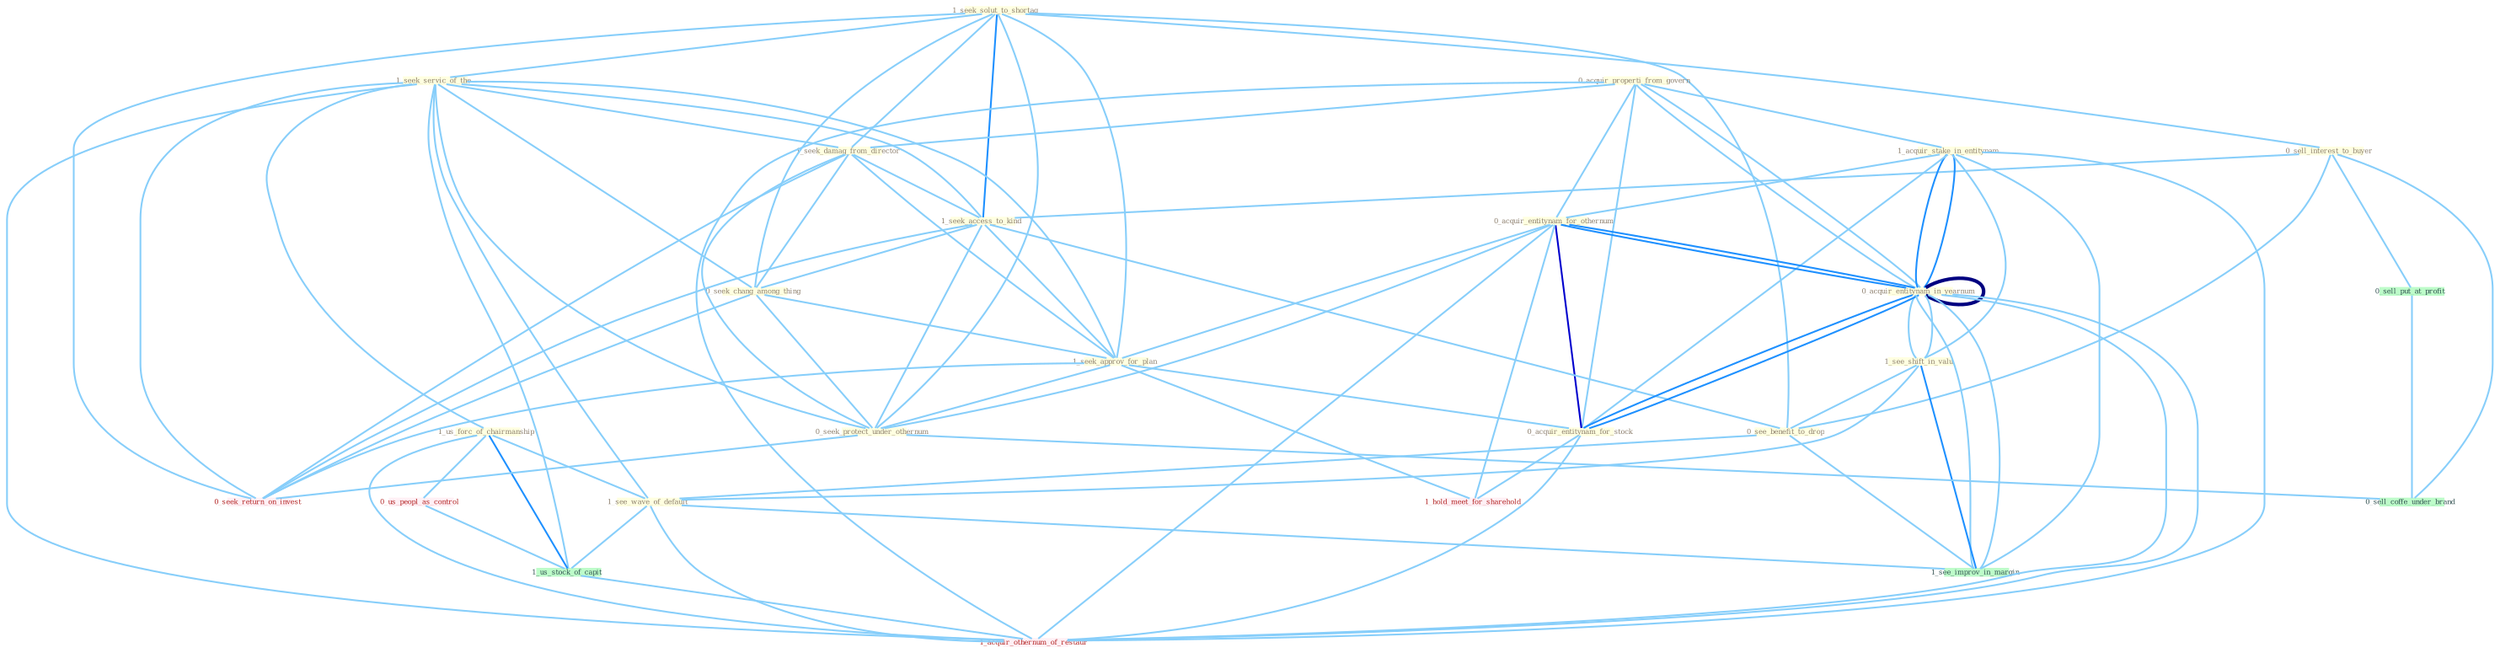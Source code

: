 Graph G{ 
    node
    [shape=polygon,style=filled,width=.5,height=.06,color="#BDFCC9",fixedsize=true,fontsize=4,
    fontcolor="#2f4f4f"];
    {node
    [color="#ffffe0", fontcolor="#8b7d6b"] "1_seek_solut_to_shortag " "0_sell_interest_to_buyer " "0_acquir_properti_from_govern " "1_acquir_stake_in_entitynam " "1_seek_servic_of_the " "0_acquir_entitynam_for_othernum " "1_seek_damag_from_director " "1_seek_access_to_kind " "0_acquir_entitynam_in_yearnum " "1_see_shift_in_valu " "0_seek_chang_among_thing " "1_seek_approv_for_plan " "0_acquir_entitynam_in_yearnum " "1_us_forc_of_chairmanship " "0_seek_protect_under_othernum " "0_see_benefit_to_drop " "0_acquir_entitynam_for_stock " "1_see_wave_of_default "}
{node [color="#fff0f5", fontcolor="#b22222"] "0_us_peopl_as_control " "0_seek_return_on_invest " "1_hold_meet_for_sharehold " "1_acquir_othernum_of_restaur "}
edge [color="#B0E2FF"];

	"1_seek_solut_to_shortag " -- "0_sell_interest_to_buyer " [w="1", color="#87cefa" ];
	"1_seek_solut_to_shortag " -- "1_seek_servic_of_the " [w="1", color="#87cefa" ];
	"1_seek_solut_to_shortag " -- "1_seek_damag_from_director " [w="1", color="#87cefa" ];
	"1_seek_solut_to_shortag " -- "1_seek_access_to_kind " [w="2", color="#1e90ff" , len=0.8];
	"1_seek_solut_to_shortag " -- "0_seek_chang_among_thing " [w="1", color="#87cefa" ];
	"1_seek_solut_to_shortag " -- "1_seek_approv_for_plan " [w="1", color="#87cefa" ];
	"1_seek_solut_to_shortag " -- "0_seek_protect_under_othernum " [w="1", color="#87cefa" ];
	"1_seek_solut_to_shortag " -- "0_see_benefit_to_drop " [w="1", color="#87cefa" ];
	"1_seek_solut_to_shortag " -- "0_seek_return_on_invest " [w="1", color="#87cefa" ];
	"0_sell_interest_to_buyer " -- "1_seek_access_to_kind " [w="1", color="#87cefa" ];
	"0_sell_interest_to_buyer " -- "0_see_benefit_to_drop " [w="1", color="#87cefa" ];
	"0_sell_interest_to_buyer " -- "0_sell_put_at_profit " [w="1", color="#87cefa" ];
	"0_sell_interest_to_buyer " -- "0_sell_coffe_under_brand " [w="1", color="#87cefa" ];
	"0_acquir_properti_from_govern " -- "1_acquir_stake_in_entitynam " [w="1", color="#87cefa" ];
	"0_acquir_properti_from_govern " -- "0_acquir_entitynam_for_othernum " [w="1", color="#87cefa" ];
	"0_acquir_properti_from_govern " -- "1_seek_damag_from_director " [w="1", color="#87cefa" ];
	"0_acquir_properti_from_govern " -- "0_acquir_entitynam_in_yearnum " [w="1", color="#87cefa" ];
	"0_acquir_properti_from_govern " -- "0_acquir_entitynam_in_yearnum " [w="1", color="#87cefa" ];
	"0_acquir_properti_from_govern " -- "0_acquir_entitynam_for_stock " [w="1", color="#87cefa" ];
	"0_acquir_properti_from_govern " -- "1_acquir_othernum_of_restaur " [w="1", color="#87cefa" ];
	"1_acquir_stake_in_entitynam " -- "0_acquir_entitynam_for_othernum " [w="1", color="#87cefa" ];
	"1_acquir_stake_in_entitynam " -- "0_acquir_entitynam_in_yearnum " [w="2", color="#1e90ff" , len=0.8];
	"1_acquir_stake_in_entitynam " -- "1_see_shift_in_valu " [w="1", color="#87cefa" ];
	"1_acquir_stake_in_entitynam " -- "0_acquir_entitynam_in_yearnum " [w="2", color="#1e90ff" , len=0.8];
	"1_acquir_stake_in_entitynam " -- "0_acquir_entitynam_for_stock " [w="1", color="#87cefa" ];
	"1_acquir_stake_in_entitynam " -- "1_see_improv_in_margin " [w="1", color="#87cefa" ];
	"1_acquir_stake_in_entitynam " -- "1_acquir_othernum_of_restaur " [w="1", color="#87cefa" ];
	"1_seek_servic_of_the " -- "1_seek_damag_from_director " [w="1", color="#87cefa" ];
	"1_seek_servic_of_the " -- "1_seek_access_to_kind " [w="1", color="#87cefa" ];
	"1_seek_servic_of_the " -- "0_seek_chang_among_thing " [w="1", color="#87cefa" ];
	"1_seek_servic_of_the " -- "1_seek_approv_for_plan " [w="1", color="#87cefa" ];
	"1_seek_servic_of_the " -- "1_us_forc_of_chairmanship " [w="1", color="#87cefa" ];
	"1_seek_servic_of_the " -- "0_seek_protect_under_othernum " [w="1", color="#87cefa" ];
	"1_seek_servic_of_the " -- "1_see_wave_of_default " [w="1", color="#87cefa" ];
	"1_seek_servic_of_the " -- "0_seek_return_on_invest " [w="1", color="#87cefa" ];
	"1_seek_servic_of_the " -- "1_us_stock_of_capit " [w="1", color="#87cefa" ];
	"1_seek_servic_of_the " -- "1_acquir_othernum_of_restaur " [w="1", color="#87cefa" ];
	"0_acquir_entitynam_for_othernum " -- "0_acquir_entitynam_in_yearnum " [w="2", color="#1e90ff" , len=0.8];
	"0_acquir_entitynam_for_othernum " -- "1_seek_approv_for_plan " [w="1", color="#87cefa" ];
	"0_acquir_entitynam_for_othernum " -- "0_acquir_entitynam_in_yearnum " [w="2", color="#1e90ff" , len=0.8];
	"0_acquir_entitynam_for_othernum " -- "0_seek_protect_under_othernum " [w="1", color="#87cefa" ];
	"0_acquir_entitynam_for_othernum " -- "0_acquir_entitynam_for_stock " [w="3", color="#0000cd" , len=0.6];
	"0_acquir_entitynam_for_othernum " -- "1_hold_meet_for_sharehold " [w="1", color="#87cefa" ];
	"0_acquir_entitynam_for_othernum " -- "1_acquir_othernum_of_restaur " [w="1", color="#87cefa" ];
	"1_seek_damag_from_director " -- "1_seek_access_to_kind " [w="1", color="#87cefa" ];
	"1_seek_damag_from_director " -- "0_seek_chang_among_thing " [w="1", color="#87cefa" ];
	"1_seek_damag_from_director " -- "1_seek_approv_for_plan " [w="1", color="#87cefa" ];
	"1_seek_damag_from_director " -- "0_seek_protect_under_othernum " [w="1", color="#87cefa" ];
	"1_seek_damag_from_director " -- "0_seek_return_on_invest " [w="1", color="#87cefa" ];
	"1_seek_access_to_kind " -- "0_seek_chang_among_thing " [w="1", color="#87cefa" ];
	"1_seek_access_to_kind " -- "1_seek_approv_for_plan " [w="1", color="#87cefa" ];
	"1_seek_access_to_kind " -- "0_seek_protect_under_othernum " [w="1", color="#87cefa" ];
	"1_seek_access_to_kind " -- "0_see_benefit_to_drop " [w="1", color="#87cefa" ];
	"1_seek_access_to_kind " -- "0_seek_return_on_invest " [w="1", color="#87cefa" ];
	"0_acquir_entitynam_in_yearnum " -- "1_see_shift_in_valu " [w="1", color="#87cefa" ];
	"0_acquir_entitynam_in_yearnum " -- "0_acquir_entitynam_in_yearnum " [w="4", style=bold, color="#000080", len=0.4];
	"0_acquir_entitynam_in_yearnum " -- "0_acquir_entitynam_for_stock " [w="2", color="#1e90ff" , len=0.8];
	"0_acquir_entitynam_in_yearnum " -- "1_see_improv_in_margin " [w="1", color="#87cefa" ];
	"0_acquir_entitynam_in_yearnum " -- "1_acquir_othernum_of_restaur " [w="1", color="#87cefa" ];
	"1_see_shift_in_valu " -- "0_acquir_entitynam_in_yearnum " [w="1", color="#87cefa" ];
	"1_see_shift_in_valu " -- "0_see_benefit_to_drop " [w="1", color="#87cefa" ];
	"1_see_shift_in_valu " -- "1_see_wave_of_default " [w="1", color="#87cefa" ];
	"1_see_shift_in_valu " -- "1_see_improv_in_margin " [w="2", color="#1e90ff" , len=0.8];
	"0_seek_chang_among_thing " -- "1_seek_approv_for_plan " [w="1", color="#87cefa" ];
	"0_seek_chang_among_thing " -- "0_seek_protect_under_othernum " [w="1", color="#87cefa" ];
	"0_seek_chang_among_thing " -- "0_seek_return_on_invest " [w="1", color="#87cefa" ];
	"1_seek_approv_for_plan " -- "0_seek_protect_under_othernum " [w="1", color="#87cefa" ];
	"1_seek_approv_for_plan " -- "0_acquir_entitynam_for_stock " [w="1", color="#87cefa" ];
	"1_seek_approv_for_plan " -- "0_seek_return_on_invest " [w="1", color="#87cefa" ];
	"1_seek_approv_for_plan " -- "1_hold_meet_for_sharehold " [w="1", color="#87cefa" ];
	"0_acquir_entitynam_in_yearnum " -- "0_acquir_entitynam_for_stock " [w="2", color="#1e90ff" , len=0.8];
	"0_acquir_entitynam_in_yearnum " -- "1_see_improv_in_margin " [w="1", color="#87cefa" ];
	"0_acquir_entitynam_in_yearnum " -- "1_acquir_othernum_of_restaur " [w="1", color="#87cefa" ];
	"1_us_forc_of_chairmanship " -- "1_see_wave_of_default " [w="1", color="#87cefa" ];
	"1_us_forc_of_chairmanship " -- "0_us_peopl_as_control " [w="1", color="#87cefa" ];
	"1_us_forc_of_chairmanship " -- "1_us_stock_of_capit " [w="2", color="#1e90ff" , len=0.8];
	"1_us_forc_of_chairmanship " -- "1_acquir_othernum_of_restaur " [w="1", color="#87cefa" ];
	"0_seek_protect_under_othernum " -- "0_seek_return_on_invest " [w="1", color="#87cefa" ];
	"0_seek_protect_under_othernum " -- "0_sell_coffe_under_brand " [w="1", color="#87cefa" ];
	"0_see_benefit_to_drop " -- "1_see_wave_of_default " [w="1", color="#87cefa" ];
	"0_see_benefit_to_drop " -- "1_see_improv_in_margin " [w="1", color="#87cefa" ];
	"0_acquir_entitynam_for_stock " -- "1_hold_meet_for_sharehold " [w="1", color="#87cefa" ];
	"0_acquir_entitynam_for_stock " -- "1_acquir_othernum_of_restaur " [w="1", color="#87cefa" ];
	"1_see_wave_of_default " -- "1_us_stock_of_capit " [w="1", color="#87cefa" ];
	"1_see_wave_of_default " -- "1_see_improv_in_margin " [w="1", color="#87cefa" ];
	"1_see_wave_of_default " -- "1_acquir_othernum_of_restaur " [w="1", color="#87cefa" ];
	"0_us_peopl_as_control " -- "1_us_stock_of_capit " [w="1", color="#87cefa" ];
	"0_sell_put_at_profit " -- "0_sell_coffe_under_brand " [w="1", color="#87cefa" ];
	"1_us_stock_of_capit " -- "1_acquir_othernum_of_restaur " [w="1", color="#87cefa" ];
}